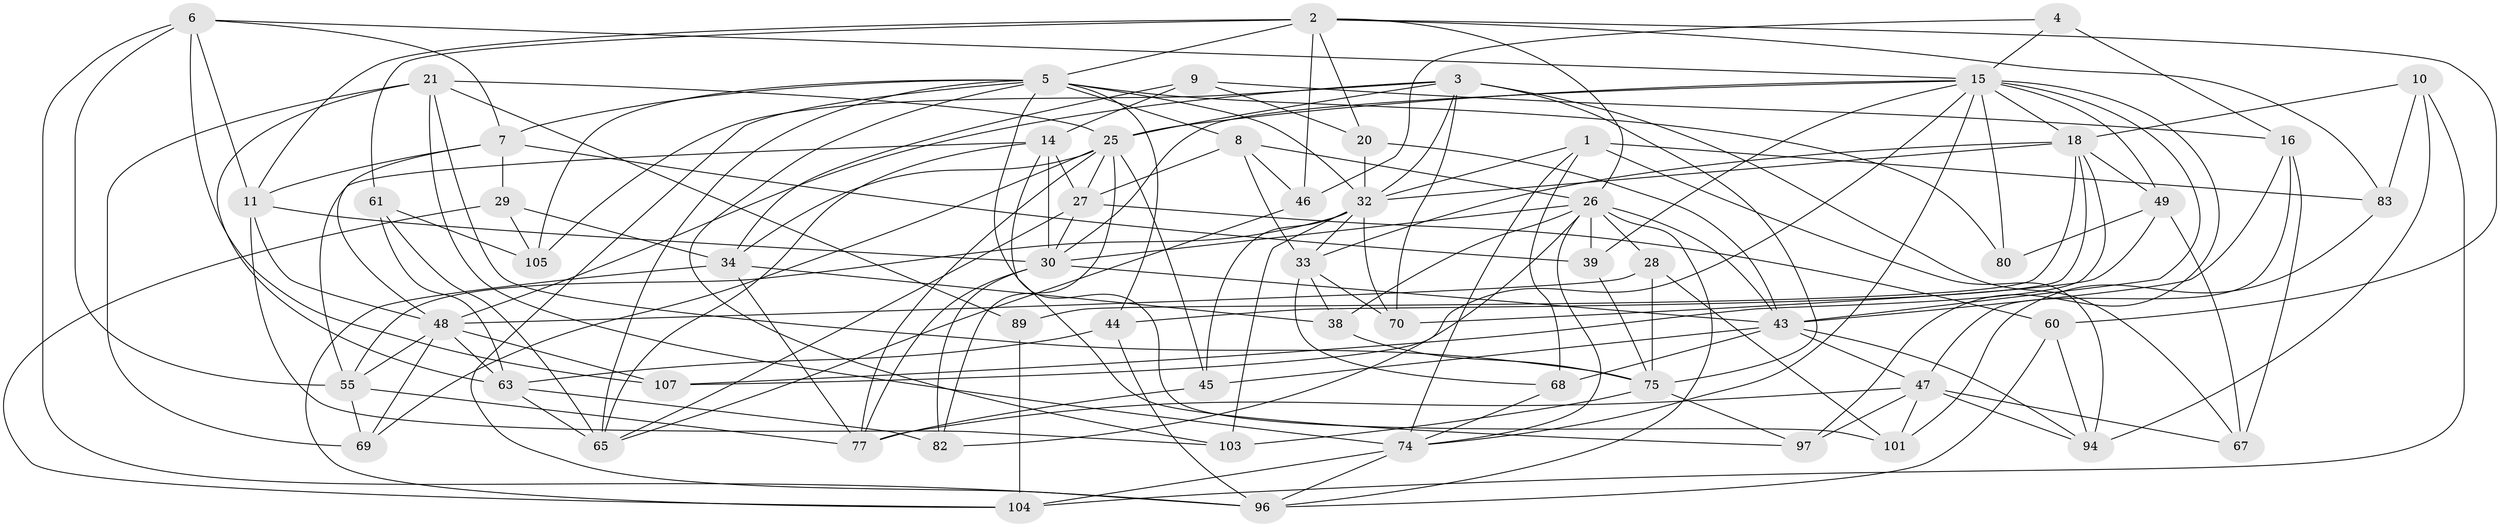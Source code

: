 // original degree distribution, {4: 1.0}
// Generated by graph-tools (version 1.1) at 2025/20/03/04/25 18:20:59]
// undirected, 59 vertices, 165 edges
graph export_dot {
graph [start="1"]
  node [color=gray90,style=filled];
  1 [super="+13"];
  2 [super="+66"];
  3 [super="+112+79"];
  4;
  5 [super="+115+37+54"];
  6 [super="+24"];
  7 [super="+12"];
  8 [super="+17"];
  9;
  10;
  11 [super="+36"];
  14 [super="+98"];
  15 [super="+78+19+50"];
  16 [super="+40"];
  18 [super="+106+76"];
  20 [super="+22"];
  21 [super="+31+23"];
  25 [super="+56+117+90"];
  26 [super="+52"];
  27 [super="+93"];
  28;
  29;
  30 [super="+42+59"];
  32 [super="+41+35+58+51"];
  33 [super="+84"];
  34 [super="+57"];
  38;
  39;
  43 [super="+64+53"];
  44;
  45;
  46;
  47 [super="+87+62"];
  48 [super="+95+91+85"];
  49 [super="+118"];
  55 [super="+81"];
  60;
  61;
  63 [super="+71"];
  65 [super="+108"];
  67;
  68;
  69;
  70;
  74 [super="+92"];
  75 [super="+86+102"];
  77 [super="+111"];
  80;
  82;
  83;
  89;
  94 [super="+100"];
  96 [super="+113"];
  97;
  101;
  103;
  104 [super="+116"];
  105;
  107;
  1 -- 94 [weight=2];
  1 -- 68;
  1 -- 32;
  1 -- 74;
  1 -- 83;
  2 -- 60;
  2 -- 61;
  2 -- 26;
  2 -- 83;
  2 -- 11;
  2 -- 46;
  2 -- 20;
  2 -- 5;
  3 -- 75;
  3 -- 67;
  3 -- 105;
  3 -- 70;
  3 -- 25 [weight=2];
  3 -- 48;
  3 -- 32;
  4 -- 16 [weight=2];
  4 -- 46;
  4 -- 15;
  5 -- 105;
  5 -- 65;
  5 -- 101;
  5 -- 96;
  5 -- 103;
  5 -- 8 [weight=2];
  5 -- 44;
  5 -- 80;
  5 -- 7;
  5 -- 32;
  6 -- 11;
  6 -- 7;
  6 -- 107;
  6 -- 55;
  6 -- 15;
  6 -- 96;
  7 -- 29;
  7 -- 11;
  7 -- 39;
  7 -- 48;
  8 -- 33;
  8 -- 46;
  8 -- 26;
  8 -- 27;
  9 -- 16;
  9 -- 14;
  9 -- 34;
  9 -- 20;
  10 -- 83;
  10 -- 18;
  10 -- 104;
  10 -- 94;
  11 -- 30;
  11 -- 103;
  11 -- 48;
  14 -- 97;
  14 -- 30;
  14 -- 27;
  14 -- 55;
  14 -- 65;
  15 -- 97;
  15 -- 80;
  15 -- 49;
  15 -- 25;
  15 -- 30;
  15 -- 18;
  15 -- 74;
  15 -- 107;
  15 -- 43;
  15 -- 39;
  16 -- 47;
  16 -- 67;
  16 -- 43;
  18 -- 49;
  18 -- 107;
  18 -- 33;
  18 -- 89;
  18 -- 44;
  18 -- 32;
  20 -- 32 [weight=3];
  20 -- 43;
  21 -- 89;
  21 -- 75 [weight=2];
  21 -- 74 [weight=2];
  21 -- 69;
  21 -- 63;
  21 -- 25;
  25 -- 34;
  25 -- 27;
  25 -- 77;
  25 -- 82;
  25 -- 69;
  25 -- 45;
  26 -- 39;
  26 -- 96;
  26 -- 82;
  26 -- 38;
  26 -- 43;
  26 -- 28;
  26 -- 30;
  26 -- 74;
  27 -- 60;
  27 -- 30;
  27 -- 65;
  28 -- 101;
  28 -- 48;
  28 -- 75;
  29 -- 104;
  29 -- 105;
  29 -- 34;
  30 -- 77;
  30 -- 43;
  30 -- 82;
  32 -- 70;
  32 -- 103;
  32 -- 33;
  32 -- 55;
  32 -- 45;
  33 -- 70;
  33 -- 68;
  33 -- 38;
  34 -- 77;
  34 -- 104;
  34 -- 38;
  38 -- 75;
  39 -- 75;
  43 -- 68;
  43 -- 47 [weight=2];
  43 -- 45;
  43 -- 94;
  44 -- 96;
  44 -- 63;
  45 -- 77;
  46 -- 65;
  47 -- 97;
  47 -- 67;
  47 -- 101;
  47 -- 94;
  47 -- 77;
  48 -- 55;
  48 -- 107;
  48 -- 69;
  48 -- 63;
  49 -- 67;
  49 -- 80 [weight=2];
  49 -- 70;
  55 -- 77;
  55 -- 69;
  60 -- 94;
  60 -- 96;
  61 -- 63;
  61 -- 65;
  61 -- 105;
  63 -- 82;
  63 -- 65;
  68 -- 74;
  74 -- 96;
  74 -- 104;
  75 -- 97;
  75 -- 103;
  83 -- 101;
  89 -- 104 [weight=2];
}
